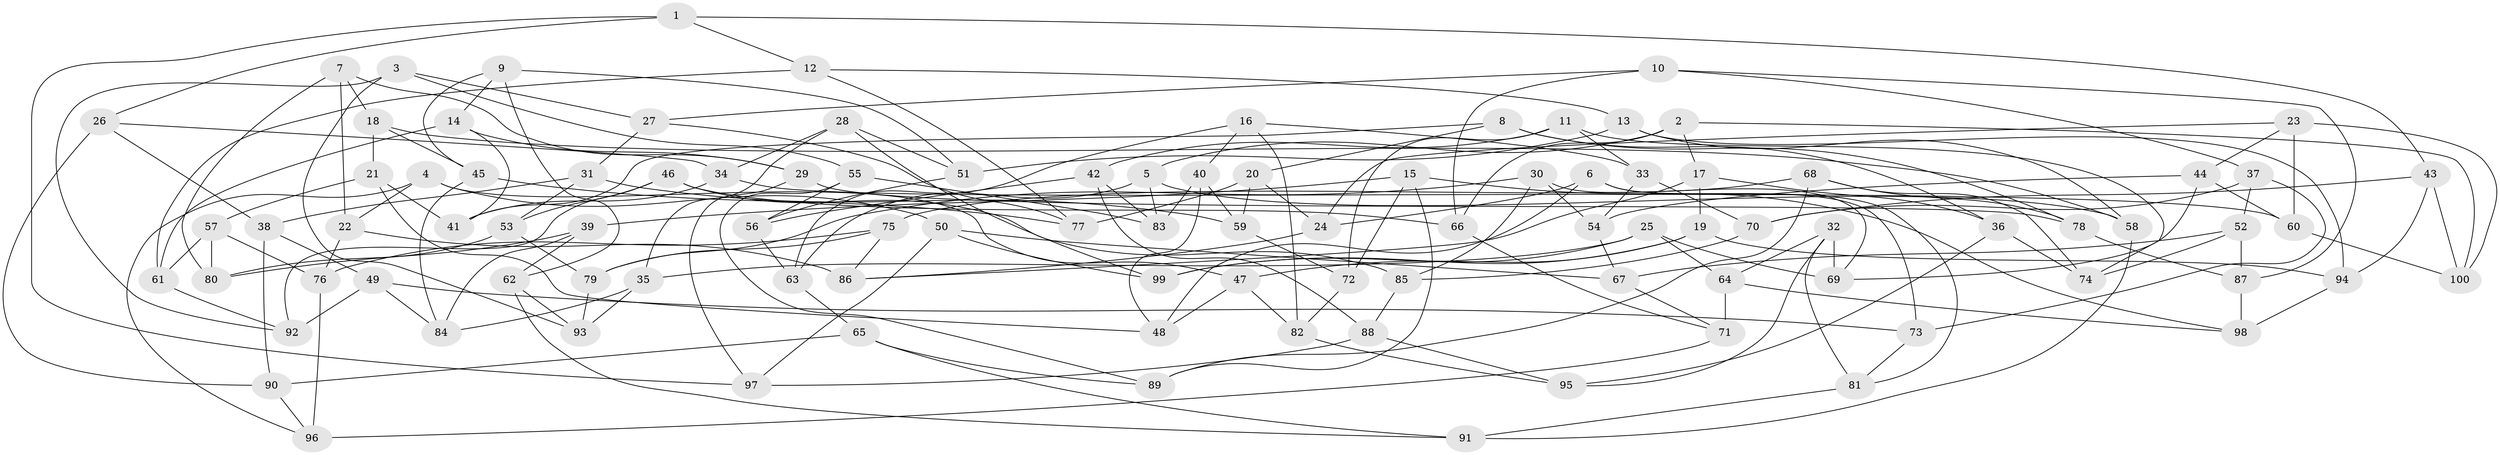 // Generated by graph-tools (version 1.1) at 2025/02/03/09/25 03:02:53]
// undirected, 100 vertices, 200 edges
graph export_dot {
graph [start="1"]
  node [color=gray90,style=filled];
  1;
  2;
  3;
  4;
  5;
  6;
  7;
  8;
  9;
  10;
  11;
  12;
  13;
  14;
  15;
  16;
  17;
  18;
  19;
  20;
  21;
  22;
  23;
  24;
  25;
  26;
  27;
  28;
  29;
  30;
  31;
  32;
  33;
  34;
  35;
  36;
  37;
  38;
  39;
  40;
  41;
  42;
  43;
  44;
  45;
  46;
  47;
  48;
  49;
  50;
  51;
  52;
  53;
  54;
  55;
  56;
  57;
  58;
  59;
  60;
  61;
  62;
  63;
  64;
  65;
  66;
  67;
  68;
  69;
  70;
  71;
  72;
  73;
  74;
  75;
  76;
  77;
  78;
  79;
  80;
  81;
  82;
  83;
  84;
  85;
  86;
  87;
  88;
  89;
  90;
  91;
  92;
  93;
  94;
  95;
  96;
  97;
  98;
  99;
  100;
  1 -- 43;
  1 -- 12;
  1 -- 97;
  1 -- 26;
  2 -- 5;
  2 -- 17;
  2 -- 66;
  2 -- 100;
  3 -- 27;
  3 -- 92;
  3 -- 93;
  3 -- 55;
  4 -- 96;
  4 -- 22;
  4 -- 47;
  4 -- 50;
  5 -- 58;
  5 -- 63;
  5 -- 83;
  6 -- 24;
  6 -- 48;
  6 -- 73;
  6 -- 81;
  7 -- 18;
  7 -- 29;
  7 -- 22;
  7 -- 80;
  8 -- 36;
  8 -- 41;
  8 -- 20;
  8 -- 78;
  9 -- 45;
  9 -- 51;
  9 -- 14;
  9 -- 62;
  10 -- 37;
  10 -- 66;
  10 -- 27;
  10 -- 87;
  11 -- 72;
  11 -- 42;
  11 -- 33;
  11 -- 74;
  12 -- 13;
  12 -- 61;
  12 -- 77;
  13 -- 94;
  13 -- 58;
  13 -- 51;
  14 -- 29;
  14 -- 61;
  14 -- 41;
  15 -- 39;
  15 -- 98;
  15 -- 72;
  15 -- 89;
  16 -- 40;
  16 -- 82;
  16 -- 33;
  16 -- 63;
  17 -- 86;
  17 -- 36;
  17 -- 19;
  18 -- 45;
  18 -- 21;
  18 -- 58;
  19 -- 47;
  19 -- 99;
  19 -- 94;
  20 -- 59;
  20 -- 77;
  20 -- 24;
  21 -- 57;
  21 -- 41;
  21 -- 48;
  22 -- 76;
  22 -- 86;
  23 -- 24;
  23 -- 44;
  23 -- 60;
  23 -- 100;
  24 -- 86;
  25 -- 99;
  25 -- 64;
  25 -- 35;
  25 -- 69;
  26 -- 90;
  26 -- 38;
  26 -- 34;
  27 -- 31;
  27 -- 77;
  28 -- 34;
  28 -- 99;
  28 -- 51;
  28 -- 35;
  29 -- 78;
  29 -- 97;
  30 -- 85;
  30 -- 79;
  30 -- 54;
  30 -- 69;
  31 -- 53;
  31 -- 59;
  31 -- 38;
  32 -- 95;
  32 -- 81;
  32 -- 69;
  32 -- 64;
  33 -- 70;
  33 -- 54;
  34 -- 41;
  34 -- 60;
  35 -- 84;
  35 -- 93;
  36 -- 95;
  36 -- 74;
  37 -- 52;
  37 -- 70;
  37 -- 73;
  38 -- 49;
  38 -- 90;
  39 -- 62;
  39 -- 84;
  39 -- 80;
  40 -- 83;
  40 -- 48;
  40 -- 59;
  42 -- 83;
  42 -- 88;
  42 -- 56;
  43 -- 94;
  43 -- 70;
  43 -- 100;
  44 -- 60;
  44 -- 69;
  44 -- 54;
  45 -- 84;
  45 -- 77;
  46 -- 92;
  46 -- 53;
  46 -- 85;
  46 -- 66;
  47 -- 48;
  47 -- 82;
  49 -- 92;
  49 -- 73;
  49 -- 84;
  50 -- 67;
  50 -- 99;
  50 -- 97;
  51 -- 56;
  52 -- 74;
  52 -- 67;
  52 -- 87;
  53 -- 79;
  53 -- 80;
  54 -- 67;
  55 -- 89;
  55 -- 56;
  55 -- 83;
  56 -- 63;
  57 -- 76;
  57 -- 80;
  57 -- 61;
  58 -- 91;
  59 -- 72;
  60 -- 100;
  61 -- 92;
  62 -- 93;
  62 -- 91;
  63 -- 65;
  64 -- 98;
  64 -- 71;
  65 -- 91;
  65 -- 90;
  65 -- 89;
  66 -- 71;
  67 -- 71;
  68 -- 74;
  68 -- 78;
  68 -- 75;
  68 -- 89;
  70 -- 85;
  71 -- 96;
  72 -- 82;
  73 -- 81;
  75 -- 76;
  75 -- 86;
  75 -- 79;
  76 -- 96;
  78 -- 87;
  79 -- 93;
  81 -- 91;
  82 -- 95;
  85 -- 88;
  87 -- 98;
  88 -- 97;
  88 -- 95;
  90 -- 96;
  94 -- 98;
}
